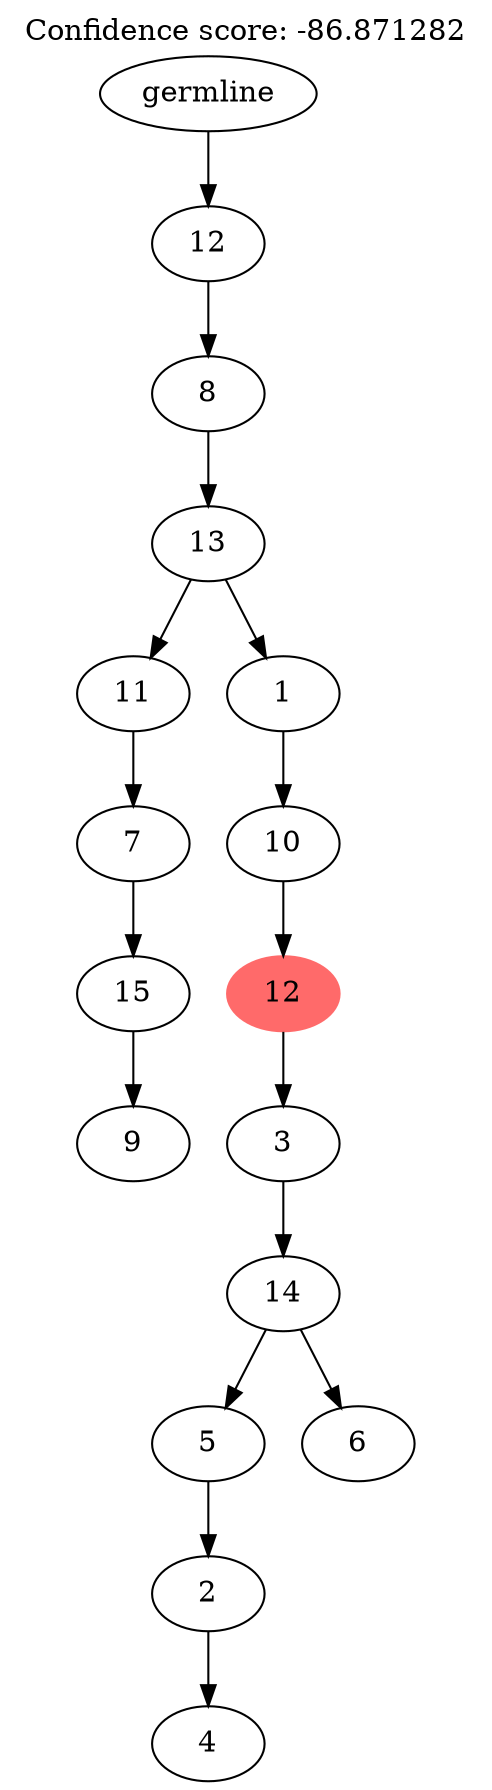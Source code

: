 digraph g {
	"15" -> "16";
	"16" [label="9"];
	"14" -> "15";
	"15" [label="15"];
	"13" -> "14";
	"14" [label="7"];
	"10" -> "11";
	"11" [label="4"];
	"9" -> "10";
	"10" [label="2"];
	"8" -> "9";
	"9" [label="5"];
	"8" -> "12";
	"12" [label="6"];
	"7" -> "8";
	"8" [label="14"];
	"6" -> "7";
	"7" [label="3"];
	"5" -> "6";
	"6" [color=indianred1, style=filled, label="12"];
	"4" -> "5";
	"5" [label="10"];
	"3" -> "4";
	"4" [label="1"];
	"3" -> "13";
	"13" [label="11"];
	"2" -> "3";
	"3" [label="13"];
	"1" -> "2";
	"2" [label="8"];
	"0" -> "1";
	"1" [label="12"];
	"0" [label="germline"];
	labelloc="t";
	label="Confidence score: -86.871282";
}

